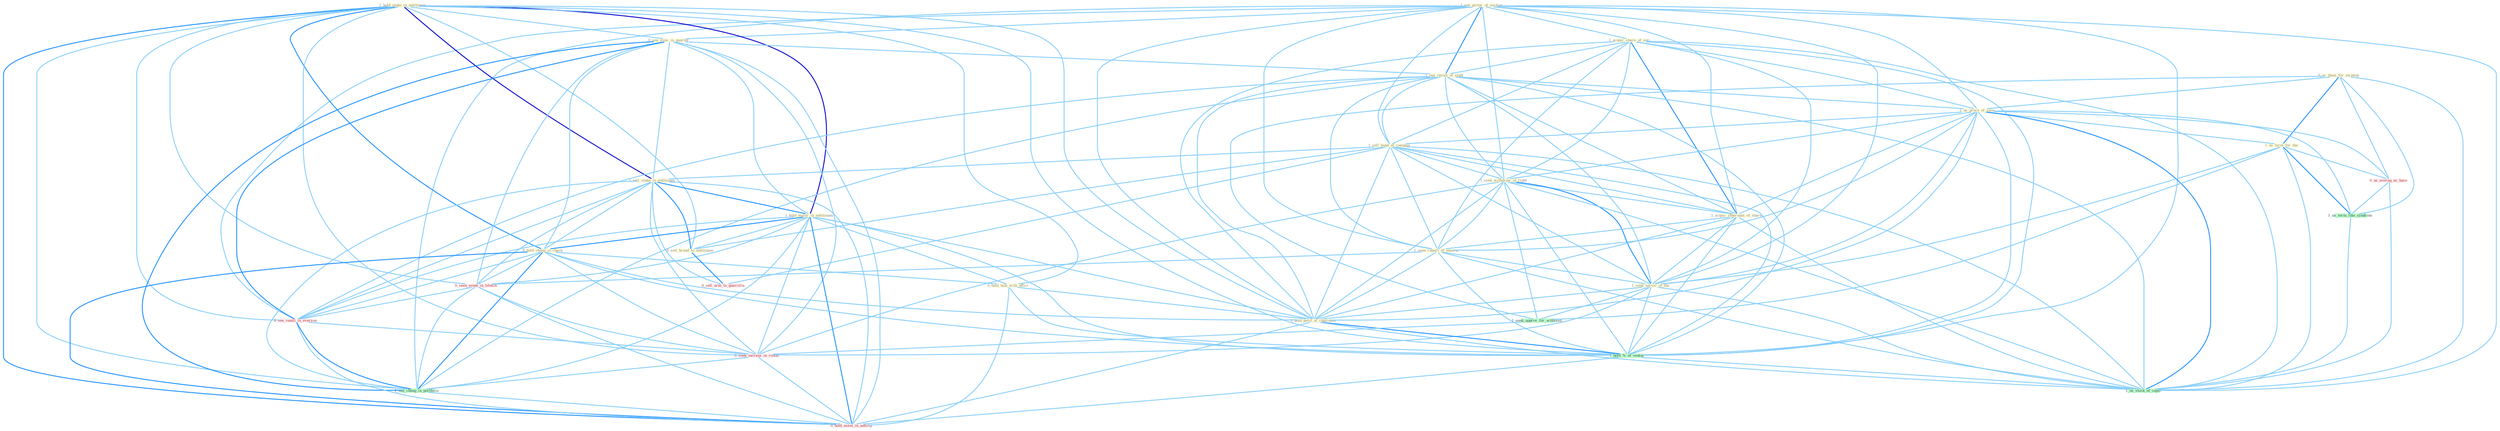 Graph G{ 
    node
    [shape=polygon,style=filled,width=.5,height=.06,color="#BDFCC9",fixedsize=true,fontsize=4,
    fontcolor="#2f4f4f"];
    {node
    [color="#ffffe0", fontcolor="#8b7d6b"] "1_see_pictur_of_section " "1_acquir_share_of_seri " "1_hold_stake_in_entitynam " "0_see_slow_in_quarter " "1_see_result_of_studi " "0_us_them_for_strategi " "1_us_proce_of_sale " "1_sell_bond_of_compani " "1_sell_stake_in_entitynam " "1_us_term_for_the " "1_seek_withdraw_of_right " "1_acquir_othernum_of_share " "1_hold_major_in_entitynam " "0_hold_chang_in_check " "1_seen_report_of_unawar " "0_hold_talk_with_offici " "1_seek_servic_of_the " "0_sell_brand_to_entitynam " "1_hold_posit_of_chairman "}
{node [color="#fff0f5", fontcolor="#b22222"] "0_seen_event_in_lifetim " "0_us_averag_as_base " "0_see_vaniti_in_everyon " "0_sell_arm_to_guerrilla " "0_seek_increas_in_round " "0_hold_asset_in_anticip "}
edge [color="#B0E2FF"];

	"1_see_pictur_of_section " -- "1_acquir_share_of_seri " [w="1", color="#87cefa" ];
	"1_see_pictur_of_section " -- "0_see_slow_in_quarter " [w="1", color="#87cefa" ];
	"1_see_pictur_of_section " -- "1_see_result_of_studi " [w="2", color="#1e90ff" , len=0.8];
	"1_see_pictur_of_section " -- "1_us_proce_of_sale " [w="1", color="#87cefa" ];
	"1_see_pictur_of_section " -- "1_sell_bond_of_compani " [w="1", color="#87cefa" ];
	"1_see_pictur_of_section " -- "1_seek_withdraw_of_right " [w="1", color="#87cefa" ];
	"1_see_pictur_of_section " -- "1_acquir_othernum_of_share " [w="1", color="#87cefa" ];
	"1_see_pictur_of_section " -- "1_seen_report_of_unawar " [w="1", color="#87cefa" ];
	"1_see_pictur_of_section " -- "1_seek_servic_of_the " [w="1", color="#87cefa" ];
	"1_see_pictur_of_section " -- "1_hold_posit_of_chairman " [w="1", color="#87cefa" ];
	"1_see_pictur_of_section " -- "1_hold_%_of_ventur " [w="1", color="#87cefa" ];
	"1_see_pictur_of_section " -- "0_see_vaniti_in_everyon " [w="1", color="#87cefa" ];
	"1_see_pictur_of_section " -- "1_us_stock_of_capit " [w="1", color="#87cefa" ];
	"1_see_pictur_of_section " -- "1_see_chang_in_portfolio " [w="1", color="#87cefa" ];
	"1_acquir_share_of_seri " -- "1_see_result_of_studi " [w="1", color="#87cefa" ];
	"1_acquir_share_of_seri " -- "1_us_proce_of_sale " [w="1", color="#87cefa" ];
	"1_acquir_share_of_seri " -- "1_sell_bond_of_compani " [w="1", color="#87cefa" ];
	"1_acquir_share_of_seri " -- "1_seek_withdraw_of_right " [w="1", color="#87cefa" ];
	"1_acquir_share_of_seri " -- "1_acquir_othernum_of_share " [w="2", color="#1e90ff" , len=0.8];
	"1_acquir_share_of_seri " -- "1_seen_report_of_unawar " [w="1", color="#87cefa" ];
	"1_acquir_share_of_seri " -- "1_seek_servic_of_the " [w="1", color="#87cefa" ];
	"1_acquir_share_of_seri " -- "1_hold_posit_of_chairman " [w="1", color="#87cefa" ];
	"1_acquir_share_of_seri " -- "1_hold_%_of_ventur " [w="1", color="#87cefa" ];
	"1_acquir_share_of_seri " -- "1_us_stock_of_capit " [w="1", color="#87cefa" ];
	"1_hold_stake_in_entitynam " -- "0_see_slow_in_quarter " [w="1", color="#87cefa" ];
	"1_hold_stake_in_entitynam " -- "1_sell_stake_in_entitynam " [w="3", color="#0000cd" , len=0.6];
	"1_hold_stake_in_entitynam " -- "1_hold_major_in_entitynam " [w="3", color="#0000cd" , len=0.6];
	"1_hold_stake_in_entitynam " -- "0_hold_chang_in_check " [w="2", color="#1e90ff" , len=0.8];
	"1_hold_stake_in_entitynam " -- "0_hold_talk_with_offici " [w="1", color="#87cefa" ];
	"1_hold_stake_in_entitynam " -- "0_sell_brand_to_entitynam " [w="1", color="#87cefa" ];
	"1_hold_stake_in_entitynam " -- "1_hold_posit_of_chairman " [w="1", color="#87cefa" ];
	"1_hold_stake_in_entitynam " -- "0_seen_event_in_lifetim " [w="1", color="#87cefa" ];
	"1_hold_stake_in_entitynam " -- "1_hold_%_of_ventur " [w="1", color="#87cefa" ];
	"1_hold_stake_in_entitynam " -- "0_see_vaniti_in_everyon " [w="1", color="#87cefa" ];
	"1_hold_stake_in_entitynam " -- "0_seek_increas_in_round " [w="1", color="#87cefa" ];
	"1_hold_stake_in_entitynam " -- "1_see_chang_in_portfolio " [w="1", color="#87cefa" ];
	"1_hold_stake_in_entitynam " -- "0_hold_asset_in_anticip " [w="2", color="#1e90ff" , len=0.8];
	"0_see_slow_in_quarter " -- "1_see_result_of_studi " [w="1", color="#87cefa" ];
	"0_see_slow_in_quarter " -- "1_sell_stake_in_entitynam " [w="1", color="#87cefa" ];
	"0_see_slow_in_quarter " -- "1_hold_major_in_entitynam " [w="1", color="#87cefa" ];
	"0_see_slow_in_quarter " -- "0_hold_chang_in_check " [w="1", color="#87cefa" ];
	"0_see_slow_in_quarter " -- "0_seen_event_in_lifetim " [w="1", color="#87cefa" ];
	"0_see_slow_in_quarter " -- "0_see_vaniti_in_everyon " [w="2", color="#1e90ff" , len=0.8];
	"0_see_slow_in_quarter " -- "0_seek_increas_in_round " [w="1", color="#87cefa" ];
	"0_see_slow_in_quarter " -- "1_see_chang_in_portfolio " [w="2", color="#1e90ff" , len=0.8];
	"0_see_slow_in_quarter " -- "0_hold_asset_in_anticip " [w="1", color="#87cefa" ];
	"1_see_result_of_studi " -- "1_us_proce_of_sale " [w="1", color="#87cefa" ];
	"1_see_result_of_studi " -- "1_sell_bond_of_compani " [w="1", color="#87cefa" ];
	"1_see_result_of_studi " -- "1_seek_withdraw_of_right " [w="1", color="#87cefa" ];
	"1_see_result_of_studi " -- "1_acquir_othernum_of_share " [w="1", color="#87cefa" ];
	"1_see_result_of_studi " -- "1_seen_report_of_unawar " [w="1", color="#87cefa" ];
	"1_see_result_of_studi " -- "1_seek_servic_of_the " [w="1", color="#87cefa" ];
	"1_see_result_of_studi " -- "1_hold_posit_of_chairman " [w="1", color="#87cefa" ];
	"1_see_result_of_studi " -- "1_hold_%_of_ventur " [w="1", color="#87cefa" ];
	"1_see_result_of_studi " -- "0_see_vaniti_in_everyon " [w="1", color="#87cefa" ];
	"1_see_result_of_studi " -- "1_us_stock_of_capit " [w="1", color="#87cefa" ];
	"1_see_result_of_studi " -- "1_see_chang_in_portfolio " [w="1", color="#87cefa" ];
	"0_us_them_for_strategi " -- "1_us_proce_of_sale " [w="1", color="#87cefa" ];
	"0_us_them_for_strategi " -- "1_us_term_for_the " [w="2", color="#1e90ff" , len=0.8];
	"0_us_them_for_strategi " -- "0_us_averag_as_base " [w="1", color="#87cefa" ];
	"0_us_them_for_strategi " -- "1_us_term_like_syndrom " [w="1", color="#87cefa" ];
	"0_us_them_for_strategi " -- "1_seek_approv_for_withhold " [w="1", color="#87cefa" ];
	"0_us_them_for_strategi " -- "1_us_stock_of_capit " [w="1", color="#87cefa" ];
	"1_us_proce_of_sale " -- "1_sell_bond_of_compani " [w="1", color="#87cefa" ];
	"1_us_proce_of_sale " -- "1_us_term_for_the " [w="1", color="#87cefa" ];
	"1_us_proce_of_sale " -- "1_seek_withdraw_of_right " [w="1", color="#87cefa" ];
	"1_us_proce_of_sale " -- "1_acquir_othernum_of_share " [w="1", color="#87cefa" ];
	"1_us_proce_of_sale " -- "1_seen_report_of_unawar " [w="1", color="#87cefa" ];
	"1_us_proce_of_sale " -- "1_seek_servic_of_the " [w="1", color="#87cefa" ];
	"1_us_proce_of_sale " -- "1_hold_posit_of_chairman " [w="1", color="#87cefa" ];
	"1_us_proce_of_sale " -- "0_us_averag_as_base " [w="1", color="#87cefa" ];
	"1_us_proce_of_sale " -- "1_us_term_like_syndrom " [w="1", color="#87cefa" ];
	"1_us_proce_of_sale " -- "1_hold_%_of_ventur " [w="1", color="#87cefa" ];
	"1_us_proce_of_sale " -- "1_us_stock_of_capit " [w="2", color="#1e90ff" , len=0.8];
	"1_sell_bond_of_compani " -- "1_sell_stake_in_entitynam " [w="1", color="#87cefa" ];
	"1_sell_bond_of_compani " -- "1_seek_withdraw_of_right " [w="1", color="#87cefa" ];
	"1_sell_bond_of_compani " -- "1_acquir_othernum_of_share " [w="1", color="#87cefa" ];
	"1_sell_bond_of_compani " -- "1_seen_report_of_unawar " [w="1", color="#87cefa" ];
	"1_sell_bond_of_compani " -- "1_seek_servic_of_the " [w="1", color="#87cefa" ];
	"1_sell_bond_of_compani " -- "0_sell_brand_to_entitynam " [w="1", color="#87cefa" ];
	"1_sell_bond_of_compani " -- "1_hold_posit_of_chairman " [w="1", color="#87cefa" ];
	"1_sell_bond_of_compani " -- "1_hold_%_of_ventur " [w="1", color="#87cefa" ];
	"1_sell_bond_of_compani " -- "0_sell_arm_to_guerrilla " [w="1", color="#87cefa" ];
	"1_sell_bond_of_compani " -- "1_us_stock_of_capit " [w="1", color="#87cefa" ];
	"1_sell_stake_in_entitynam " -- "1_hold_major_in_entitynam " [w="2", color="#1e90ff" , len=0.8];
	"1_sell_stake_in_entitynam " -- "0_hold_chang_in_check " [w="1", color="#87cefa" ];
	"1_sell_stake_in_entitynam " -- "0_sell_brand_to_entitynam " [w="2", color="#1e90ff" , len=0.8];
	"1_sell_stake_in_entitynam " -- "0_seen_event_in_lifetim " [w="1", color="#87cefa" ];
	"1_sell_stake_in_entitynam " -- "0_see_vaniti_in_everyon " [w="1", color="#87cefa" ];
	"1_sell_stake_in_entitynam " -- "0_sell_arm_to_guerrilla " [w="1", color="#87cefa" ];
	"1_sell_stake_in_entitynam " -- "0_seek_increas_in_round " [w="1", color="#87cefa" ];
	"1_sell_stake_in_entitynam " -- "1_see_chang_in_portfolio " [w="1", color="#87cefa" ];
	"1_sell_stake_in_entitynam " -- "0_hold_asset_in_anticip " [w="1", color="#87cefa" ];
	"1_us_term_for_the " -- "1_seek_servic_of_the " [w="1", color="#87cefa" ];
	"1_us_term_for_the " -- "0_us_averag_as_base " [w="1", color="#87cefa" ];
	"1_us_term_for_the " -- "1_us_term_like_syndrom " [w="2", color="#1e90ff" , len=0.8];
	"1_us_term_for_the " -- "1_seek_approv_for_withhold " [w="1", color="#87cefa" ];
	"1_us_term_for_the " -- "1_us_stock_of_capit " [w="1", color="#87cefa" ];
	"1_seek_withdraw_of_right " -- "1_acquir_othernum_of_share " [w="1", color="#87cefa" ];
	"1_seek_withdraw_of_right " -- "1_seen_report_of_unawar " [w="1", color="#87cefa" ];
	"1_seek_withdraw_of_right " -- "1_seek_servic_of_the " [w="2", color="#1e90ff" , len=0.8];
	"1_seek_withdraw_of_right " -- "1_hold_posit_of_chairman " [w="1", color="#87cefa" ];
	"1_seek_withdraw_of_right " -- "1_seek_approv_for_withhold " [w="1", color="#87cefa" ];
	"1_seek_withdraw_of_right " -- "1_hold_%_of_ventur " [w="1", color="#87cefa" ];
	"1_seek_withdraw_of_right " -- "0_seek_increas_in_round " [w="1", color="#87cefa" ];
	"1_seek_withdraw_of_right " -- "1_us_stock_of_capit " [w="1", color="#87cefa" ];
	"1_acquir_othernum_of_share " -- "1_seen_report_of_unawar " [w="1", color="#87cefa" ];
	"1_acquir_othernum_of_share " -- "1_seek_servic_of_the " [w="1", color="#87cefa" ];
	"1_acquir_othernum_of_share " -- "1_hold_posit_of_chairman " [w="1", color="#87cefa" ];
	"1_acquir_othernum_of_share " -- "1_hold_%_of_ventur " [w="1", color="#87cefa" ];
	"1_acquir_othernum_of_share " -- "1_us_stock_of_capit " [w="1", color="#87cefa" ];
	"1_hold_major_in_entitynam " -- "0_hold_chang_in_check " [w="2", color="#1e90ff" , len=0.8];
	"1_hold_major_in_entitynam " -- "0_hold_talk_with_offici " [w="1", color="#87cefa" ];
	"1_hold_major_in_entitynam " -- "0_sell_brand_to_entitynam " [w="1", color="#87cefa" ];
	"1_hold_major_in_entitynam " -- "1_hold_posit_of_chairman " [w="1", color="#87cefa" ];
	"1_hold_major_in_entitynam " -- "0_seen_event_in_lifetim " [w="1", color="#87cefa" ];
	"1_hold_major_in_entitynam " -- "1_hold_%_of_ventur " [w="1", color="#87cefa" ];
	"1_hold_major_in_entitynam " -- "0_see_vaniti_in_everyon " [w="1", color="#87cefa" ];
	"1_hold_major_in_entitynam " -- "0_seek_increas_in_round " [w="1", color="#87cefa" ];
	"1_hold_major_in_entitynam " -- "1_see_chang_in_portfolio " [w="1", color="#87cefa" ];
	"1_hold_major_in_entitynam " -- "0_hold_asset_in_anticip " [w="2", color="#1e90ff" , len=0.8];
	"0_hold_chang_in_check " -- "0_hold_talk_with_offici " [w="1", color="#87cefa" ];
	"0_hold_chang_in_check " -- "1_hold_posit_of_chairman " [w="1", color="#87cefa" ];
	"0_hold_chang_in_check " -- "0_seen_event_in_lifetim " [w="1", color="#87cefa" ];
	"0_hold_chang_in_check " -- "1_hold_%_of_ventur " [w="1", color="#87cefa" ];
	"0_hold_chang_in_check " -- "0_see_vaniti_in_everyon " [w="1", color="#87cefa" ];
	"0_hold_chang_in_check " -- "0_seek_increas_in_round " [w="1", color="#87cefa" ];
	"0_hold_chang_in_check " -- "1_see_chang_in_portfolio " [w="2", color="#1e90ff" , len=0.8];
	"0_hold_chang_in_check " -- "0_hold_asset_in_anticip " [w="2", color="#1e90ff" , len=0.8];
	"1_seen_report_of_unawar " -- "1_seek_servic_of_the " [w="1", color="#87cefa" ];
	"1_seen_report_of_unawar " -- "1_hold_posit_of_chairman " [w="1", color="#87cefa" ];
	"1_seen_report_of_unawar " -- "0_seen_event_in_lifetim " [w="1", color="#87cefa" ];
	"1_seen_report_of_unawar " -- "1_hold_%_of_ventur " [w="1", color="#87cefa" ];
	"1_seen_report_of_unawar " -- "1_us_stock_of_capit " [w="1", color="#87cefa" ];
	"0_hold_talk_with_offici " -- "1_hold_posit_of_chairman " [w="1", color="#87cefa" ];
	"0_hold_talk_with_offici " -- "1_hold_%_of_ventur " [w="1", color="#87cefa" ];
	"0_hold_talk_with_offici " -- "0_hold_asset_in_anticip " [w="1", color="#87cefa" ];
	"1_seek_servic_of_the " -- "1_hold_posit_of_chairman " [w="1", color="#87cefa" ];
	"1_seek_servic_of_the " -- "1_seek_approv_for_withhold " [w="1", color="#87cefa" ];
	"1_seek_servic_of_the " -- "1_hold_%_of_ventur " [w="1", color="#87cefa" ];
	"1_seek_servic_of_the " -- "0_seek_increas_in_round " [w="1", color="#87cefa" ];
	"1_seek_servic_of_the " -- "1_us_stock_of_capit " [w="1", color="#87cefa" ];
	"0_sell_brand_to_entitynam " -- "0_sell_arm_to_guerrilla " [w="2", color="#1e90ff" , len=0.8];
	"1_hold_posit_of_chairman " -- "1_hold_%_of_ventur " [w="2", color="#1e90ff" , len=0.8];
	"1_hold_posit_of_chairman " -- "1_us_stock_of_capit " [w="1", color="#87cefa" ];
	"1_hold_posit_of_chairman " -- "0_hold_asset_in_anticip " [w="1", color="#87cefa" ];
	"0_seen_event_in_lifetim " -- "0_see_vaniti_in_everyon " [w="1", color="#87cefa" ];
	"0_seen_event_in_lifetim " -- "0_seek_increas_in_round " [w="1", color="#87cefa" ];
	"0_seen_event_in_lifetim " -- "1_see_chang_in_portfolio " [w="1", color="#87cefa" ];
	"0_seen_event_in_lifetim " -- "0_hold_asset_in_anticip " [w="1", color="#87cefa" ];
	"0_us_averag_as_base " -- "1_us_term_like_syndrom " [w="1", color="#87cefa" ];
	"0_us_averag_as_base " -- "1_us_stock_of_capit " [w="1", color="#87cefa" ];
	"1_us_term_like_syndrom " -- "1_us_stock_of_capit " [w="1", color="#87cefa" ];
	"1_seek_approv_for_withhold " -- "0_seek_increas_in_round " [w="1", color="#87cefa" ];
	"1_hold_%_of_ventur " -- "1_us_stock_of_capit " [w="1", color="#87cefa" ];
	"1_hold_%_of_ventur " -- "0_hold_asset_in_anticip " [w="1", color="#87cefa" ];
	"0_see_vaniti_in_everyon " -- "0_seek_increas_in_round " [w="1", color="#87cefa" ];
	"0_see_vaniti_in_everyon " -- "1_see_chang_in_portfolio " [w="2", color="#1e90ff" , len=0.8];
	"0_see_vaniti_in_everyon " -- "0_hold_asset_in_anticip " [w="1", color="#87cefa" ];
	"0_seek_increas_in_round " -- "1_see_chang_in_portfolio " [w="1", color="#87cefa" ];
	"0_seek_increas_in_round " -- "0_hold_asset_in_anticip " [w="1", color="#87cefa" ];
	"1_see_chang_in_portfolio " -- "0_hold_asset_in_anticip " [w="1", color="#87cefa" ];
}